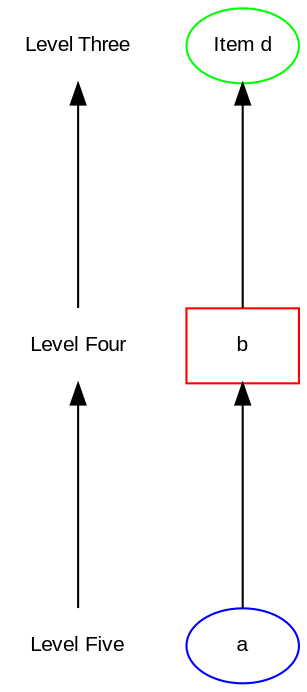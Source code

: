 //Header
digraph G {
node [shape=box,fontname="Arial",fontsize="10"];
edge [fontname="Arial",fontsize="8"];
ranksep=1.5;
rankdir=BT;
concentrate=true;

//Ranking Enumeration
node [shape=plaintext,fontname="Arial",fontsize="10"];
{ "Level Five" -> "Level Four" -> "Level Three" }

//Declarations
Item_d [label="Item d" shape=ellipse color="green"];
a [label="a" shape=ellipse color="blue"];
b [label="b" shape=rectangle color="red"];


//Ranking groupings
{ rank = same; "Level Five"; "a"; }
{ rank = same; "Level Four"; "b"; }
{ rank = same; "Level Three"; "Item_d"; }


//Dependencies
a -> b;
b -> Item_d;


}
